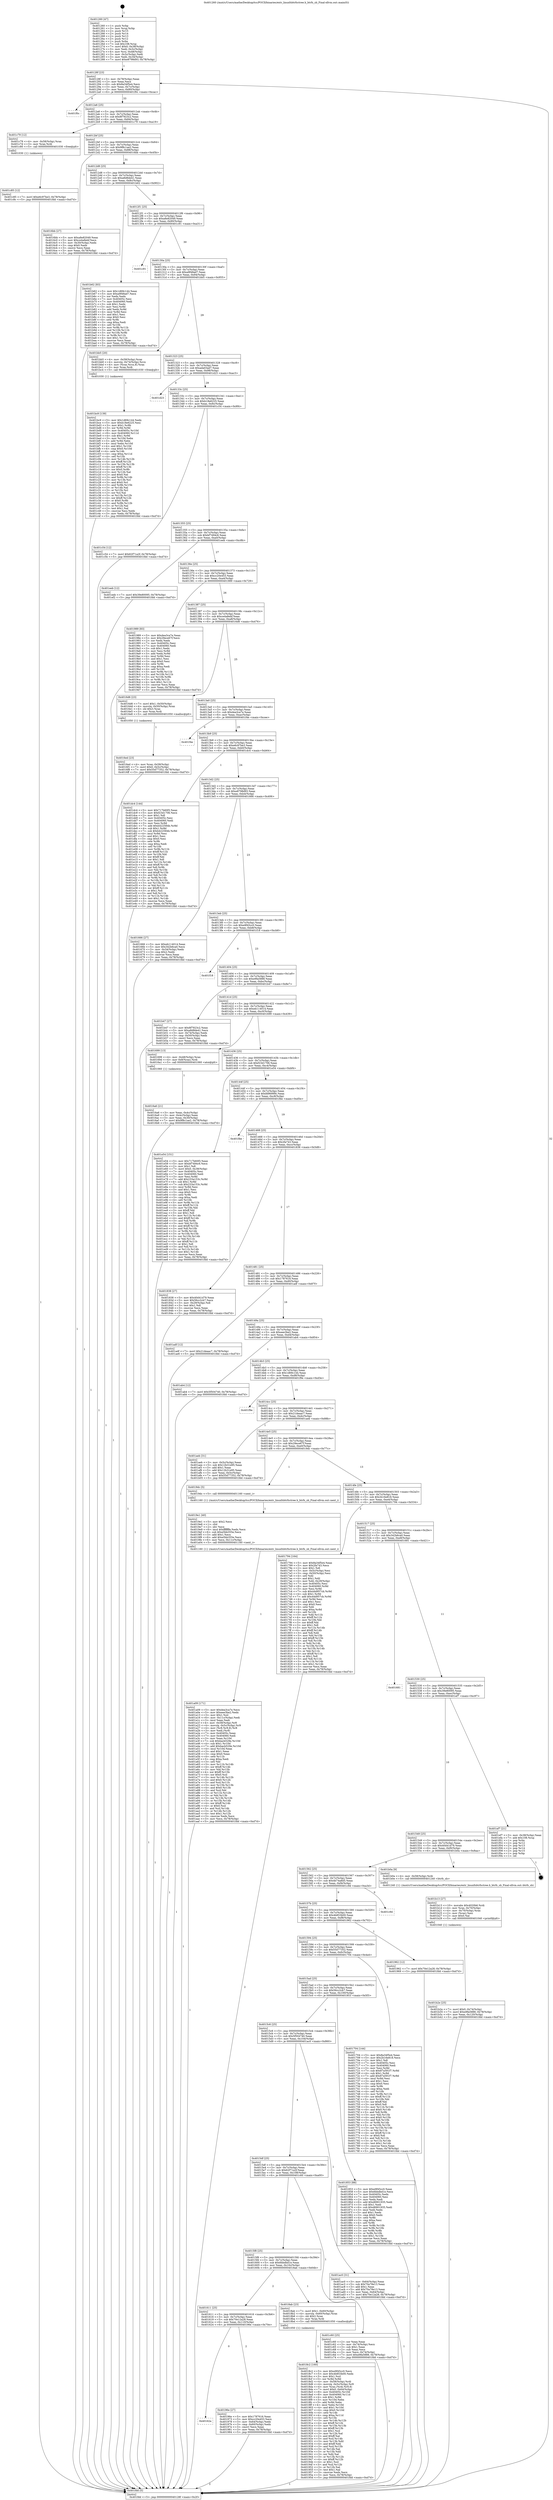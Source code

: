 digraph "0x401260" {
  label = "0x401260 (/mnt/c/Users/mathe/Desktop/tcc/POCII/binaries/extr_linuxfsbtrfsctree.h_btrfs_sb_Final-ollvm.out::main(0))"
  labelloc = "t"
  node[shape=record]

  Entry [label="",width=0.3,height=0.3,shape=circle,fillcolor=black,style=filled]
  "0x40128f" [label="{
     0x40128f [23]\l
     | [instrs]\l
     &nbsp;&nbsp;0x40128f \<+3\>: mov -0x78(%rbp),%eax\l
     &nbsp;&nbsp;0x401292 \<+2\>: mov %eax,%ecx\l
     &nbsp;&nbsp;0x401294 \<+6\>: sub $0x8a34f5e4,%ecx\l
     &nbsp;&nbsp;0x40129a \<+3\>: mov %eax,-0x7c(%rbp)\l
     &nbsp;&nbsp;0x40129d \<+3\>: mov %ecx,-0x80(%rbp)\l
     &nbsp;&nbsp;0x4012a0 \<+6\>: je 0000000000401f0c \<main+0xcac\>\l
  }"]
  "0x401f0c" [label="{
     0x401f0c\l
  }", style=dashed]
  "0x4012a6" [label="{
     0x4012a6 [25]\l
     | [instrs]\l
     &nbsp;&nbsp;0x4012a6 \<+5\>: jmp 00000000004012ab \<main+0x4b\>\l
     &nbsp;&nbsp;0x4012ab \<+3\>: mov -0x7c(%rbp),%eax\l
     &nbsp;&nbsp;0x4012ae \<+5\>: sub $0x8f7923c2,%eax\l
     &nbsp;&nbsp;0x4012b3 \<+6\>: mov %eax,-0x84(%rbp)\l
     &nbsp;&nbsp;0x4012b9 \<+6\>: je 0000000000401c79 \<main+0xa19\>\l
  }"]
  Exit [label="",width=0.3,height=0.3,shape=circle,fillcolor=black,style=filled,peripheries=2]
  "0x401c79" [label="{
     0x401c79 [12]\l
     | [instrs]\l
     &nbsp;&nbsp;0x401c79 \<+4\>: mov -0x58(%rbp),%rax\l
     &nbsp;&nbsp;0x401c7d \<+3\>: mov %rax,%rdi\l
     &nbsp;&nbsp;0x401c80 \<+5\>: call 0000000000401030 \<free@plt\>\l
     | [calls]\l
     &nbsp;&nbsp;0x401030 \{1\} (unknown)\l
  }"]
  "0x4012bf" [label="{
     0x4012bf [25]\l
     | [instrs]\l
     &nbsp;&nbsp;0x4012bf \<+5\>: jmp 00000000004012c4 \<main+0x64\>\l
     &nbsp;&nbsp;0x4012c4 \<+3\>: mov -0x7c(%rbp),%eax\l
     &nbsp;&nbsp;0x4012c7 \<+5\>: sub $0x9f8c1ae2,%eax\l
     &nbsp;&nbsp;0x4012cc \<+6\>: mov %eax,-0x88(%rbp)\l
     &nbsp;&nbsp;0x4012d2 \<+6\>: je 00000000004016bb \<main+0x45b\>\l
  }"]
  "0x401c85" [label="{
     0x401c85 [12]\l
     | [instrs]\l
     &nbsp;&nbsp;0x401c85 \<+7\>: movl $0xe6c97be3,-0x78(%rbp)\l
     &nbsp;&nbsp;0x401c8c \<+5\>: jmp 0000000000401fdd \<main+0xd7d\>\l
  }"]
  "0x4016bb" [label="{
     0x4016bb [27]\l
     | [instrs]\l
     &nbsp;&nbsp;0x4016bb \<+5\>: mov $0xa8e82049,%eax\l
     &nbsp;&nbsp;0x4016c0 \<+5\>: mov $0xce4a8ebf,%ecx\l
     &nbsp;&nbsp;0x4016c5 \<+3\>: mov -0x30(%rbp),%edx\l
     &nbsp;&nbsp;0x4016c8 \<+3\>: cmp $0x0,%edx\l
     &nbsp;&nbsp;0x4016cb \<+3\>: cmove %ecx,%eax\l
     &nbsp;&nbsp;0x4016ce \<+3\>: mov %eax,-0x78(%rbp)\l
     &nbsp;&nbsp;0x4016d1 \<+5\>: jmp 0000000000401fdd \<main+0xd7d\>\l
  }"]
  "0x4012d8" [label="{
     0x4012d8 [25]\l
     | [instrs]\l
     &nbsp;&nbsp;0x4012d8 \<+5\>: jmp 00000000004012dd \<main+0x7d\>\l
     &nbsp;&nbsp;0x4012dd \<+3\>: mov -0x7c(%rbp),%eax\l
     &nbsp;&nbsp;0x4012e0 \<+5\>: sub $0xa8d8de41,%eax\l
     &nbsp;&nbsp;0x4012e5 \<+6\>: mov %eax,-0x8c(%rbp)\l
     &nbsp;&nbsp;0x4012eb \<+6\>: je 0000000000401b62 \<main+0x902\>\l
  }"]
  "0x401bc9" [label="{
     0x401bc9 [139]\l
     | [instrs]\l
     &nbsp;&nbsp;0x401bc9 \<+5\>: mov $0x1d69c144,%edx\l
     &nbsp;&nbsp;0x401bce \<+5\>: mov $0xb18e6225,%esi\l
     &nbsp;&nbsp;0x401bd3 \<+3\>: mov $0x1,%r8b\l
     &nbsp;&nbsp;0x401bd6 \<+3\>: xor %r9d,%r9d\l
     &nbsp;&nbsp;0x401bd9 \<+8\>: mov 0x40405c,%r10d\l
     &nbsp;&nbsp;0x401be1 \<+8\>: mov 0x404060,%r11d\l
     &nbsp;&nbsp;0x401be9 \<+4\>: sub $0x1,%r9d\l
     &nbsp;&nbsp;0x401bed \<+3\>: mov %r10d,%ebx\l
     &nbsp;&nbsp;0x401bf0 \<+3\>: add %r9d,%ebx\l
     &nbsp;&nbsp;0x401bf3 \<+4\>: imul %ebx,%r10d\l
     &nbsp;&nbsp;0x401bf7 \<+4\>: and $0x1,%r10d\l
     &nbsp;&nbsp;0x401bfb \<+4\>: cmp $0x0,%r10d\l
     &nbsp;&nbsp;0x401bff \<+4\>: sete %r14b\l
     &nbsp;&nbsp;0x401c03 \<+4\>: cmp $0xa,%r11d\l
     &nbsp;&nbsp;0x401c07 \<+4\>: setl %r15b\l
     &nbsp;&nbsp;0x401c0b \<+3\>: mov %r14b,%r12b\l
     &nbsp;&nbsp;0x401c0e \<+4\>: xor $0xff,%r12b\l
     &nbsp;&nbsp;0x401c12 \<+3\>: mov %r15b,%r13b\l
     &nbsp;&nbsp;0x401c15 \<+4\>: xor $0xff,%r13b\l
     &nbsp;&nbsp;0x401c19 \<+4\>: xor $0x0,%r8b\l
     &nbsp;&nbsp;0x401c1d \<+3\>: mov %r12b,%al\l
     &nbsp;&nbsp;0x401c20 \<+2\>: and $0x0,%al\l
     &nbsp;&nbsp;0x401c22 \<+3\>: and %r8b,%r14b\l
     &nbsp;&nbsp;0x401c25 \<+3\>: mov %r13b,%cl\l
     &nbsp;&nbsp;0x401c28 \<+3\>: and $0x0,%cl\l
     &nbsp;&nbsp;0x401c2b \<+3\>: and %r8b,%r15b\l
     &nbsp;&nbsp;0x401c2e \<+3\>: or %r14b,%al\l
     &nbsp;&nbsp;0x401c31 \<+3\>: or %r15b,%cl\l
     &nbsp;&nbsp;0x401c34 \<+2\>: xor %cl,%al\l
     &nbsp;&nbsp;0x401c36 \<+3\>: or %r13b,%r12b\l
     &nbsp;&nbsp;0x401c39 \<+4\>: xor $0xff,%r12b\l
     &nbsp;&nbsp;0x401c3d \<+4\>: or $0x0,%r8b\l
     &nbsp;&nbsp;0x401c41 \<+3\>: and %r8b,%r12b\l
     &nbsp;&nbsp;0x401c44 \<+3\>: or %r12b,%al\l
     &nbsp;&nbsp;0x401c47 \<+2\>: test $0x1,%al\l
     &nbsp;&nbsp;0x401c49 \<+3\>: cmovne %esi,%edx\l
     &nbsp;&nbsp;0x401c4c \<+3\>: mov %edx,-0x78(%rbp)\l
     &nbsp;&nbsp;0x401c4f \<+5\>: jmp 0000000000401fdd \<main+0xd7d\>\l
  }"]
  "0x401b62" [label="{
     0x401b62 [83]\l
     | [instrs]\l
     &nbsp;&nbsp;0x401b62 \<+5\>: mov $0x1d69c144,%eax\l
     &nbsp;&nbsp;0x401b67 \<+5\>: mov $0xa9f48ad7,%ecx\l
     &nbsp;&nbsp;0x401b6c \<+2\>: xor %edx,%edx\l
     &nbsp;&nbsp;0x401b6e \<+7\>: mov 0x40405c,%esi\l
     &nbsp;&nbsp;0x401b75 \<+7\>: mov 0x404060,%edi\l
     &nbsp;&nbsp;0x401b7c \<+3\>: sub $0x1,%edx\l
     &nbsp;&nbsp;0x401b7f \<+3\>: mov %esi,%r8d\l
     &nbsp;&nbsp;0x401b82 \<+3\>: add %edx,%r8d\l
     &nbsp;&nbsp;0x401b85 \<+4\>: imul %r8d,%esi\l
     &nbsp;&nbsp;0x401b89 \<+3\>: and $0x1,%esi\l
     &nbsp;&nbsp;0x401b8c \<+3\>: cmp $0x0,%esi\l
     &nbsp;&nbsp;0x401b8f \<+4\>: sete %r9b\l
     &nbsp;&nbsp;0x401b93 \<+3\>: cmp $0xa,%edi\l
     &nbsp;&nbsp;0x401b96 \<+4\>: setl %r10b\l
     &nbsp;&nbsp;0x401b9a \<+3\>: mov %r9b,%r11b\l
     &nbsp;&nbsp;0x401b9d \<+3\>: and %r10b,%r11b\l
     &nbsp;&nbsp;0x401ba0 \<+3\>: xor %r10b,%r9b\l
     &nbsp;&nbsp;0x401ba3 \<+3\>: or %r9b,%r11b\l
     &nbsp;&nbsp;0x401ba6 \<+4\>: test $0x1,%r11b\l
     &nbsp;&nbsp;0x401baa \<+3\>: cmovne %ecx,%eax\l
     &nbsp;&nbsp;0x401bad \<+3\>: mov %eax,-0x78(%rbp)\l
     &nbsp;&nbsp;0x401bb0 \<+5\>: jmp 0000000000401fdd \<main+0xd7d\>\l
  }"]
  "0x4012f1" [label="{
     0x4012f1 [25]\l
     | [instrs]\l
     &nbsp;&nbsp;0x4012f1 \<+5\>: jmp 00000000004012f6 \<main+0x96\>\l
     &nbsp;&nbsp;0x4012f6 \<+3\>: mov -0x7c(%rbp),%eax\l
     &nbsp;&nbsp;0x4012f9 \<+5\>: sub $0xa8e82049,%eax\l
     &nbsp;&nbsp;0x4012fe \<+6\>: mov %eax,-0x90(%rbp)\l
     &nbsp;&nbsp;0x401304 \<+6\>: je 0000000000401c91 \<main+0xa31\>\l
  }"]
  "0x401b2e" [label="{
     0x401b2e [25]\l
     | [instrs]\l
     &nbsp;&nbsp;0x401b2e \<+7\>: movl $0x0,-0x74(%rbp)\l
     &nbsp;&nbsp;0x401b35 \<+7\>: movl $0xe9fa5888,-0x78(%rbp)\l
     &nbsp;&nbsp;0x401b3c \<+6\>: mov %eax,-0x120(%rbp)\l
     &nbsp;&nbsp;0x401b42 \<+5\>: jmp 0000000000401fdd \<main+0xd7d\>\l
  }"]
  "0x401c91" [label="{
     0x401c91\l
  }", style=dashed]
  "0x40130a" [label="{
     0x40130a [25]\l
     | [instrs]\l
     &nbsp;&nbsp;0x40130a \<+5\>: jmp 000000000040130f \<main+0xaf\>\l
     &nbsp;&nbsp;0x40130f \<+3\>: mov -0x7c(%rbp),%eax\l
     &nbsp;&nbsp;0x401312 \<+5\>: sub $0xa9f48ad7,%eax\l
     &nbsp;&nbsp;0x401317 \<+6\>: mov %eax,-0x94(%rbp)\l
     &nbsp;&nbsp;0x40131d \<+6\>: je 0000000000401bb5 \<main+0x955\>\l
  }"]
  "0x401b13" [label="{
     0x401b13 [27]\l
     | [instrs]\l
     &nbsp;&nbsp;0x401b13 \<+10\>: movabs $0x4020b6,%rdi\l
     &nbsp;&nbsp;0x401b1d \<+4\>: mov %rax,-0x70(%rbp)\l
     &nbsp;&nbsp;0x401b21 \<+4\>: mov -0x70(%rbp),%rax\l
     &nbsp;&nbsp;0x401b25 \<+2\>: mov (%rax),%esi\l
     &nbsp;&nbsp;0x401b27 \<+2\>: mov $0x0,%al\l
     &nbsp;&nbsp;0x401b29 \<+5\>: call 0000000000401040 \<printf@plt\>\l
     | [calls]\l
     &nbsp;&nbsp;0x401040 \{1\} (unknown)\l
  }"]
  "0x401bb5" [label="{
     0x401bb5 [20]\l
     | [instrs]\l
     &nbsp;&nbsp;0x401bb5 \<+4\>: mov -0x58(%rbp),%rax\l
     &nbsp;&nbsp;0x401bb9 \<+4\>: movslq -0x74(%rbp),%rcx\l
     &nbsp;&nbsp;0x401bbd \<+4\>: mov (%rax,%rcx,8),%rax\l
     &nbsp;&nbsp;0x401bc1 \<+3\>: mov %rax,%rdi\l
     &nbsp;&nbsp;0x401bc4 \<+5\>: call 0000000000401030 \<free@plt\>\l
     | [calls]\l
     &nbsp;&nbsp;0x401030 \{1\} (unknown)\l
  }"]
  "0x401323" [label="{
     0x401323 [25]\l
     | [instrs]\l
     &nbsp;&nbsp;0x401323 \<+5\>: jmp 0000000000401328 \<main+0xc8\>\l
     &nbsp;&nbsp;0x401328 \<+3\>: mov -0x7c(%rbp),%eax\l
     &nbsp;&nbsp;0x40132b \<+5\>: sub $0xada03ad7,%eax\l
     &nbsp;&nbsp;0x401330 \<+6\>: mov %eax,-0x98(%rbp)\l
     &nbsp;&nbsp;0x401336 \<+6\>: je 0000000000401d23 \<main+0xac3\>\l
  }"]
  "0x401a09" [label="{
     0x401a09 [171]\l
     | [instrs]\l
     &nbsp;&nbsp;0x401a09 \<+5\>: mov $0xdea3ca7e,%ecx\l
     &nbsp;&nbsp;0x401a0e \<+5\>: mov $0xeee3be2,%edx\l
     &nbsp;&nbsp;0x401a13 \<+3\>: mov $0x1,%sil\l
     &nbsp;&nbsp;0x401a16 \<+6\>: mov -0x11c(%rbp),%edi\l
     &nbsp;&nbsp;0x401a1c \<+3\>: imul %eax,%edi\l
     &nbsp;&nbsp;0x401a1f \<+4\>: mov -0x58(%rbp),%r8\l
     &nbsp;&nbsp;0x401a23 \<+4\>: movslq -0x5c(%rbp),%r9\l
     &nbsp;&nbsp;0x401a27 \<+4\>: mov (%r8,%r9,8),%r8\l
     &nbsp;&nbsp;0x401a2b \<+3\>: mov %edi,(%r8)\l
     &nbsp;&nbsp;0x401a2e \<+7\>: mov 0x40405c,%eax\l
     &nbsp;&nbsp;0x401a35 \<+7\>: mov 0x404060,%edi\l
     &nbsp;&nbsp;0x401a3c \<+3\>: mov %eax,%r10d\l
     &nbsp;&nbsp;0x401a3f \<+7\>: sub $0xbacb529e,%r10d\l
     &nbsp;&nbsp;0x401a46 \<+4\>: sub $0x1,%r10d\l
     &nbsp;&nbsp;0x401a4a \<+7\>: add $0xbacb529e,%r10d\l
     &nbsp;&nbsp;0x401a51 \<+4\>: imul %r10d,%eax\l
     &nbsp;&nbsp;0x401a55 \<+3\>: and $0x1,%eax\l
     &nbsp;&nbsp;0x401a58 \<+3\>: cmp $0x0,%eax\l
     &nbsp;&nbsp;0x401a5b \<+4\>: sete %r11b\l
     &nbsp;&nbsp;0x401a5f \<+3\>: cmp $0xa,%edi\l
     &nbsp;&nbsp;0x401a62 \<+3\>: setl %bl\l
     &nbsp;&nbsp;0x401a65 \<+3\>: mov %r11b,%r14b\l
     &nbsp;&nbsp;0x401a68 \<+4\>: xor $0xff,%r14b\l
     &nbsp;&nbsp;0x401a6c \<+3\>: mov %bl,%r15b\l
     &nbsp;&nbsp;0x401a6f \<+4\>: xor $0xff,%r15b\l
     &nbsp;&nbsp;0x401a73 \<+4\>: xor $0x0,%sil\l
     &nbsp;&nbsp;0x401a77 \<+3\>: mov %r14b,%r12b\l
     &nbsp;&nbsp;0x401a7a \<+4\>: and $0x0,%r12b\l
     &nbsp;&nbsp;0x401a7e \<+3\>: and %sil,%r11b\l
     &nbsp;&nbsp;0x401a81 \<+3\>: mov %r15b,%r13b\l
     &nbsp;&nbsp;0x401a84 \<+4\>: and $0x0,%r13b\l
     &nbsp;&nbsp;0x401a88 \<+3\>: and %sil,%bl\l
     &nbsp;&nbsp;0x401a8b \<+3\>: or %r11b,%r12b\l
     &nbsp;&nbsp;0x401a8e \<+3\>: or %bl,%r13b\l
     &nbsp;&nbsp;0x401a91 \<+3\>: xor %r13b,%r12b\l
     &nbsp;&nbsp;0x401a94 \<+3\>: or %r15b,%r14b\l
     &nbsp;&nbsp;0x401a97 \<+4\>: xor $0xff,%r14b\l
     &nbsp;&nbsp;0x401a9b \<+4\>: or $0x0,%sil\l
     &nbsp;&nbsp;0x401a9f \<+3\>: and %sil,%r14b\l
     &nbsp;&nbsp;0x401aa2 \<+3\>: or %r14b,%r12b\l
     &nbsp;&nbsp;0x401aa5 \<+4\>: test $0x1,%r12b\l
     &nbsp;&nbsp;0x401aa9 \<+3\>: cmovne %edx,%ecx\l
     &nbsp;&nbsp;0x401aac \<+3\>: mov %ecx,-0x78(%rbp)\l
     &nbsp;&nbsp;0x401aaf \<+5\>: jmp 0000000000401fdd \<main+0xd7d\>\l
  }"]
  "0x401d23" [label="{
     0x401d23\l
  }", style=dashed]
  "0x40133c" [label="{
     0x40133c [25]\l
     | [instrs]\l
     &nbsp;&nbsp;0x40133c \<+5\>: jmp 0000000000401341 \<main+0xe1\>\l
     &nbsp;&nbsp;0x401341 \<+3\>: mov -0x7c(%rbp),%eax\l
     &nbsp;&nbsp;0x401344 \<+5\>: sub $0xb18e6225,%eax\l
     &nbsp;&nbsp;0x401349 \<+6\>: mov %eax,-0x9c(%rbp)\l
     &nbsp;&nbsp;0x40134f \<+6\>: je 0000000000401c54 \<main+0x9f4\>\l
  }"]
  "0x4019e1" [label="{
     0x4019e1 [40]\l
     | [instrs]\l
     &nbsp;&nbsp;0x4019e1 \<+5\>: mov $0x2,%ecx\l
     &nbsp;&nbsp;0x4019e6 \<+1\>: cltd\l
     &nbsp;&nbsp;0x4019e7 \<+2\>: idiv %ecx\l
     &nbsp;&nbsp;0x4019e9 \<+6\>: imul $0xfffffffe,%edx,%ecx\l
     &nbsp;&nbsp;0x4019ef \<+6\>: sub $0xe5bb355e,%ecx\l
     &nbsp;&nbsp;0x4019f5 \<+3\>: add $0x1,%ecx\l
     &nbsp;&nbsp;0x4019f8 \<+6\>: add $0xe5bb355e,%ecx\l
     &nbsp;&nbsp;0x4019fe \<+6\>: mov %ecx,-0x11c(%rbp)\l
     &nbsp;&nbsp;0x401a04 \<+5\>: call 0000000000401160 \<next_i\>\l
     | [calls]\l
     &nbsp;&nbsp;0x401160 \{1\} (/mnt/c/Users/mathe/Desktop/tcc/POCII/binaries/extr_linuxfsbtrfsctree.h_btrfs_sb_Final-ollvm.out::next_i)\l
  }"]
  "0x401c54" [label="{
     0x401c54 [12]\l
     | [instrs]\l
     &nbsp;&nbsp;0x401c54 \<+7\>: movl $0x62f71a2f,-0x78(%rbp)\l
     &nbsp;&nbsp;0x401c5b \<+5\>: jmp 0000000000401fdd \<main+0xd7d\>\l
  }"]
  "0x401355" [label="{
     0x401355 [25]\l
     | [instrs]\l
     &nbsp;&nbsp;0x401355 \<+5\>: jmp 000000000040135a \<main+0xfa\>\l
     &nbsp;&nbsp;0x40135a \<+3\>: mov -0x7c(%rbp),%eax\l
     &nbsp;&nbsp;0x40135d \<+5\>: sub $0xbf7494c6,%eax\l
     &nbsp;&nbsp;0x401362 \<+6\>: mov %eax,-0xa0(%rbp)\l
     &nbsp;&nbsp;0x401368 \<+6\>: je 0000000000401eeb \<main+0xc8b\>\l
  }"]
  "0x40162a" [label="{
     0x40162a\l
  }", style=dashed]
  "0x401eeb" [label="{
     0x401eeb [12]\l
     | [instrs]\l
     &nbsp;&nbsp;0x401eeb \<+7\>: movl $0x39e80095,-0x78(%rbp)\l
     &nbsp;&nbsp;0x401ef2 \<+5\>: jmp 0000000000401fdd \<main+0xd7d\>\l
  }"]
  "0x40136e" [label="{
     0x40136e [25]\l
     | [instrs]\l
     &nbsp;&nbsp;0x40136e \<+5\>: jmp 0000000000401373 \<main+0x113\>\l
     &nbsp;&nbsp;0x401373 \<+3\>: mov -0x7c(%rbp),%eax\l
     &nbsp;&nbsp;0x401376 \<+5\>: sub $0xcc20e453,%eax\l
     &nbsp;&nbsp;0x40137b \<+6\>: mov %eax,-0xa4(%rbp)\l
     &nbsp;&nbsp;0x401381 \<+6\>: je 0000000000401989 \<main+0x729\>\l
  }"]
  "0x40196e" [label="{
     0x40196e [27]\l
     | [instrs]\l
     &nbsp;&nbsp;0x40196e \<+5\>: mov $0x1787616,%eax\l
     &nbsp;&nbsp;0x401973 \<+5\>: mov $0xcc20e453,%ecx\l
     &nbsp;&nbsp;0x401978 \<+3\>: mov -0x64(%rbp),%edx\l
     &nbsp;&nbsp;0x40197b \<+3\>: cmp -0x60(%rbp),%edx\l
     &nbsp;&nbsp;0x40197e \<+3\>: cmovl %ecx,%eax\l
     &nbsp;&nbsp;0x401981 \<+3\>: mov %eax,-0x78(%rbp)\l
     &nbsp;&nbsp;0x401984 \<+5\>: jmp 0000000000401fdd \<main+0xd7d\>\l
  }"]
  "0x401989" [label="{
     0x401989 [83]\l
     | [instrs]\l
     &nbsp;&nbsp;0x401989 \<+5\>: mov $0xdea3ca7e,%eax\l
     &nbsp;&nbsp;0x40198e \<+5\>: mov $0x29ece67f,%ecx\l
     &nbsp;&nbsp;0x401993 \<+2\>: xor %edx,%edx\l
     &nbsp;&nbsp;0x401995 \<+7\>: mov 0x40405c,%esi\l
     &nbsp;&nbsp;0x40199c \<+7\>: mov 0x404060,%edi\l
     &nbsp;&nbsp;0x4019a3 \<+3\>: sub $0x1,%edx\l
     &nbsp;&nbsp;0x4019a6 \<+3\>: mov %esi,%r8d\l
     &nbsp;&nbsp;0x4019a9 \<+3\>: add %edx,%r8d\l
     &nbsp;&nbsp;0x4019ac \<+4\>: imul %r8d,%esi\l
     &nbsp;&nbsp;0x4019b0 \<+3\>: and $0x1,%esi\l
     &nbsp;&nbsp;0x4019b3 \<+3\>: cmp $0x0,%esi\l
     &nbsp;&nbsp;0x4019b6 \<+4\>: sete %r9b\l
     &nbsp;&nbsp;0x4019ba \<+3\>: cmp $0xa,%edi\l
     &nbsp;&nbsp;0x4019bd \<+4\>: setl %r10b\l
     &nbsp;&nbsp;0x4019c1 \<+3\>: mov %r9b,%r11b\l
     &nbsp;&nbsp;0x4019c4 \<+3\>: and %r10b,%r11b\l
     &nbsp;&nbsp;0x4019c7 \<+3\>: xor %r10b,%r9b\l
     &nbsp;&nbsp;0x4019ca \<+3\>: or %r9b,%r11b\l
     &nbsp;&nbsp;0x4019cd \<+4\>: test $0x1,%r11b\l
     &nbsp;&nbsp;0x4019d1 \<+3\>: cmovne %ecx,%eax\l
     &nbsp;&nbsp;0x4019d4 \<+3\>: mov %eax,-0x78(%rbp)\l
     &nbsp;&nbsp;0x4019d7 \<+5\>: jmp 0000000000401fdd \<main+0xd7d\>\l
  }"]
  "0x401387" [label="{
     0x401387 [25]\l
     | [instrs]\l
     &nbsp;&nbsp;0x401387 \<+5\>: jmp 000000000040138c \<main+0x12c\>\l
     &nbsp;&nbsp;0x40138c \<+3\>: mov -0x7c(%rbp),%eax\l
     &nbsp;&nbsp;0x40138f \<+5\>: sub $0xce4a8ebf,%eax\l
     &nbsp;&nbsp;0x401394 \<+6\>: mov %eax,-0xa8(%rbp)\l
     &nbsp;&nbsp;0x40139a \<+6\>: je 00000000004016d6 \<main+0x476\>\l
  }"]
  "0x4018c2" [label="{
     0x4018c2 [160]\l
     | [instrs]\l
     &nbsp;&nbsp;0x4018c2 \<+5\>: mov $0xe9f45cc0,%ecx\l
     &nbsp;&nbsp;0x4018c7 \<+5\>: mov $0x4b853b00,%edx\l
     &nbsp;&nbsp;0x4018cc \<+3\>: mov $0x1,%sil\l
     &nbsp;&nbsp;0x4018cf \<+3\>: xor %r8d,%r8d\l
     &nbsp;&nbsp;0x4018d2 \<+4\>: mov -0x58(%rbp),%rdi\l
     &nbsp;&nbsp;0x4018d6 \<+4\>: movslq -0x5c(%rbp),%r9\l
     &nbsp;&nbsp;0x4018da \<+4\>: mov %rax,(%rdi,%r9,8)\l
     &nbsp;&nbsp;0x4018de \<+7\>: movl $0x0,-0x64(%rbp)\l
     &nbsp;&nbsp;0x4018e5 \<+8\>: mov 0x40405c,%r10d\l
     &nbsp;&nbsp;0x4018ed \<+8\>: mov 0x404060,%r11d\l
     &nbsp;&nbsp;0x4018f5 \<+4\>: sub $0x1,%r8d\l
     &nbsp;&nbsp;0x4018f9 \<+3\>: mov %r10d,%ebx\l
     &nbsp;&nbsp;0x4018fc \<+3\>: add %r8d,%ebx\l
     &nbsp;&nbsp;0x4018ff \<+4\>: imul %ebx,%r10d\l
     &nbsp;&nbsp;0x401903 \<+4\>: and $0x1,%r10d\l
     &nbsp;&nbsp;0x401907 \<+4\>: cmp $0x0,%r10d\l
     &nbsp;&nbsp;0x40190b \<+4\>: sete %r14b\l
     &nbsp;&nbsp;0x40190f \<+4\>: cmp $0xa,%r11d\l
     &nbsp;&nbsp;0x401913 \<+4\>: setl %r15b\l
     &nbsp;&nbsp;0x401917 \<+3\>: mov %r14b,%r12b\l
     &nbsp;&nbsp;0x40191a \<+4\>: xor $0xff,%r12b\l
     &nbsp;&nbsp;0x40191e \<+3\>: mov %r15b,%r13b\l
     &nbsp;&nbsp;0x401921 \<+4\>: xor $0xff,%r13b\l
     &nbsp;&nbsp;0x401925 \<+4\>: xor $0x1,%sil\l
     &nbsp;&nbsp;0x401929 \<+3\>: mov %r12b,%al\l
     &nbsp;&nbsp;0x40192c \<+2\>: and $0xff,%al\l
     &nbsp;&nbsp;0x40192e \<+3\>: and %sil,%r14b\l
     &nbsp;&nbsp;0x401931 \<+3\>: mov %r13b,%dil\l
     &nbsp;&nbsp;0x401934 \<+4\>: and $0xff,%dil\l
     &nbsp;&nbsp;0x401938 \<+3\>: and %sil,%r15b\l
     &nbsp;&nbsp;0x40193b \<+3\>: or %r14b,%al\l
     &nbsp;&nbsp;0x40193e \<+3\>: or %r15b,%dil\l
     &nbsp;&nbsp;0x401941 \<+3\>: xor %dil,%al\l
     &nbsp;&nbsp;0x401944 \<+3\>: or %r13b,%r12b\l
     &nbsp;&nbsp;0x401947 \<+4\>: xor $0xff,%r12b\l
     &nbsp;&nbsp;0x40194b \<+4\>: or $0x1,%sil\l
     &nbsp;&nbsp;0x40194f \<+3\>: and %sil,%r12b\l
     &nbsp;&nbsp;0x401952 \<+3\>: or %r12b,%al\l
     &nbsp;&nbsp;0x401955 \<+2\>: test $0x1,%al\l
     &nbsp;&nbsp;0x401957 \<+3\>: cmovne %edx,%ecx\l
     &nbsp;&nbsp;0x40195a \<+3\>: mov %ecx,-0x78(%rbp)\l
     &nbsp;&nbsp;0x40195d \<+5\>: jmp 0000000000401fdd \<main+0xd7d\>\l
  }"]
  "0x4016d6" [label="{
     0x4016d6 [23]\l
     | [instrs]\l
     &nbsp;&nbsp;0x4016d6 \<+7\>: movl $0x1,-0x50(%rbp)\l
     &nbsp;&nbsp;0x4016dd \<+4\>: movslq -0x50(%rbp),%rax\l
     &nbsp;&nbsp;0x4016e1 \<+4\>: shl $0x3,%rax\l
     &nbsp;&nbsp;0x4016e5 \<+3\>: mov %rax,%rdi\l
     &nbsp;&nbsp;0x4016e8 \<+5\>: call 0000000000401050 \<malloc@plt\>\l
     | [calls]\l
     &nbsp;&nbsp;0x401050 \{1\} (unknown)\l
  }"]
  "0x4013a0" [label="{
     0x4013a0 [25]\l
     | [instrs]\l
     &nbsp;&nbsp;0x4013a0 \<+5\>: jmp 00000000004013a5 \<main+0x145\>\l
     &nbsp;&nbsp;0x4013a5 \<+3\>: mov -0x7c(%rbp),%eax\l
     &nbsp;&nbsp;0x4013a8 \<+5\>: sub $0xdea3ca7e,%eax\l
     &nbsp;&nbsp;0x4013ad \<+6\>: mov %eax,-0xac(%rbp)\l
     &nbsp;&nbsp;0x4013b3 \<+6\>: je 0000000000401f4e \<main+0xcee\>\l
  }"]
  "0x401611" [label="{
     0x401611 [25]\l
     | [instrs]\l
     &nbsp;&nbsp;0x401611 \<+5\>: jmp 0000000000401616 \<main+0x3b6\>\l
     &nbsp;&nbsp;0x401616 \<+3\>: mov -0x7c(%rbp),%eax\l
     &nbsp;&nbsp;0x401619 \<+5\>: sub $0x70e12a28,%eax\l
     &nbsp;&nbsp;0x40161e \<+6\>: mov %eax,-0x110(%rbp)\l
     &nbsp;&nbsp;0x401624 \<+6\>: je 000000000040196e \<main+0x70e\>\l
  }"]
  "0x401f4e" [label="{
     0x401f4e\l
  }", style=dashed]
  "0x4013b9" [label="{
     0x4013b9 [25]\l
     | [instrs]\l
     &nbsp;&nbsp;0x4013b9 \<+5\>: jmp 00000000004013be \<main+0x15e\>\l
     &nbsp;&nbsp;0x4013be \<+3\>: mov -0x7c(%rbp),%eax\l
     &nbsp;&nbsp;0x4013c1 \<+5\>: sub $0xe6c97be3,%eax\l
     &nbsp;&nbsp;0x4013c6 \<+6\>: mov %eax,-0xb0(%rbp)\l
     &nbsp;&nbsp;0x4013cc \<+6\>: je 0000000000401dc4 \<main+0xb64\>\l
  }"]
  "0x4018ab" [label="{
     0x4018ab [23]\l
     | [instrs]\l
     &nbsp;&nbsp;0x4018ab \<+7\>: movl $0x1,-0x60(%rbp)\l
     &nbsp;&nbsp;0x4018b2 \<+4\>: movslq -0x60(%rbp),%rax\l
     &nbsp;&nbsp;0x4018b6 \<+4\>: shl $0x2,%rax\l
     &nbsp;&nbsp;0x4018ba \<+3\>: mov %rax,%rdi\l
     &nbsp;&nbsp;0x4018bd \<+5\>: call 0000000000401050 \<malloc@plt\>\l
     | [calls]\l
     &nbsp;&nbsp;0x401050 \{1\} (unknown)\l
  }"]
  "0x401dc4" [label="{
     0x401dc4 [144]\l
     | [instrs]\l
     &nbsp;&nbsp;0x401dc4 \<+5\>: mov $0x717b60f3,%eax\l
     &nbsp;&nbsp;0x401dc9 \<+5\>: mov $0xf23d1706,%ecx\l
     &nbsp;&nbsp;0x401dce \<+2\>: mov $0x1,%dl\l
     &nbsp;&nbsp;0x401dd0 \<+7\>: mov 0x40405c,%esi\l
     &nbsp;&nbsp;0x401dd7 \<+7\>: mov 0x404060,%edi\l
     &nbsp;&nbsp;0x401dde \<+3\>: mov %esi,%r8d\l
     &nbsp;&nbsp;0x401de1 \<+7\>: add $0xb422584b,%r8d\l
     &nbsp;&nbsp;0x401de8 \<+4\>: sub $0x1,%r8d\l
     &nbsp;&nbsp;0x401dec \<+7\>: sub $0xb422584b,%r8d\l
     &nbsp;&nbsp;0x401df3 \<+4\>: imul %r8d,%esi\l
     &nbsp;&nbsp;0x401df7 \<+3\>: and $0x1,%esi\l
     &nbsp;&nbsp;0x401dfa \<+3\>: cmp $0x0,%esi\l
     &nbsp;&nbsp;0x401dfd \<+4\>: sete %r9b\l
     &nbsp;&nbsp;0x401e01 \<+3\>: cmp $0xa,%edi\l
     &nbsp;&nbsp;0x401e04 \<+4\>: setl %r10b\l
     &nbsp;&nbsp;0x401e08 \<+3\>: mov %r9b,%r11b\l
     &nbsp;&nbsp;0x401e0b \<+4\>: xor $0xff,%r11b\l
     &nbsp;&nbsp;0x401e0f \<+3\>: mov %r10b,%bl\l
     &nbsp;&nbsp;0x401e12 \<+3\>: xor $0xff,%bl\l
     &nbsp;&nbsp;0x401e15 \<+3\>: xor $0x1,%dl\l
     &nbsp;&nbsp;0x401e18 \<+3\>: mov %r11b,%r14b\l
     &nbsp;&nbsp;0x401e1b \<+4\>: and $0xff,%r14b\l
     &nbsp;&nbsp;0x401e1f \<+3\>: and %dl,%r9b\l
     &nbsp;&nbsp;0x401e22 \<+3\>: mov %bl,%r15b\l
     &nbsp;&nbsp;0x401e25 \<+4\>: and $0xff,%r15b\l
     &nbsp;&nbsp;0x401e29 \<+3\>: and %dl,%r10b\l
     &nbsp;&nbsp;0x401e2c \<+3\>: or %r9b,%r14b\l
     &nbsp;&nbsp;0x401e2f \<+3\>: or %r10b,%r15b\l
     &nbsp;&nbsp;0x401e32 \<+3\>: xor %r15b,%r14b\l
     &nbsp;&nbsp;0x401e35 \<+3\>: or %bl,%r11b\l
     &nbsp;&nbsp;0x401e38 \<+4\>: xor $0xff,%r11b\l
     &nbsp;&nbsp;0x401e3c \<+3\>: or $0x1,%dl\l
     &nbsp;&nbsp;0x401e3f \<+3\>: and %dl,%r11b\l
     &nbsp;&nbsp;0x401e42 \<+3\>: or %r11b,%r14b\l
     &nbsp;&nbsp;0x401e45 \<+4\>: test $0x1,%r14b\l
     &nbsp;&nbsp;0x401e49 \<+3\>: cmovne %ecx,%eax\l
     &nbsp;&nbsp;0x401e4c \<+3\>: mov %eax,-0x78(%rbp)\l
     &nbsp;&nbsp;0x401e4f \<+5\>: jmp 0000000000401fdd \<main+0xd7d\>\l
  }"]
  "0x4013d2" [label="{
     0x4013d2 [25]\l
     | [instrs]\l
     &nbsp;&nbsp;0x4013d2 \<+5\>: jmp 00000000004013d7 \<main+0x177\>\l
     &nbsp;&nbsp;0x4013d7 \<+3\>: mov -0x7c(%rbp),%eax\l
     &nbsp;&nbsp;0x4013da \<+5\>: sub $0xe8798d93,%eax\l
     &nbsp;&nbsp;0x4013df \<+6\>: mov %eax,-0xb4(%rbp)\l
     &nbsp;&nbsp;0x4013e5 \<+6\>: je 0000000000401666 \<main+0x406\>\l
  }"]
  "0x4015f8" [label="{
     0x4015f8 [25]\l
     | [instrs]\l
     &nbsp;&nbsp;0x4015f8 \<+5\>: jmp 00000000004015fd \<main+0x39d\>\l
     &nbsp;&nbsp;0x4015fd \<+3\>: mov -0x7c(%rbp),%eax\l
     &nbsp;&nbsp;0x401600 \<+5\>: sub $0x6bbdbd1e,%eax\l
     &nbsp;&nbsp;0x401605 \<+6\>: mov %eax,-0x10c(%rbp)\l
     &nbsp;&nbsp;0x40160b \<+6\>: je 00000000004018ab \<main+0x64b\>\l
  }"]
  "0x401666" [label="{
     0x401666 [27]\l
     | [instrs]\l
     &nbsp;&nbsp;0x401666 \<+5\>: mov $0xeb114014,%eax\l
     &nbsp;&nbsp;0x40166b \<+5\>: mov $0x342b6ca0,%ecx\l
     &nbsp;&nbsp;0x401670 \<+3\>: mov -0x34(%rbp),%edx\l
     &nbsp;&nbsp;0x401673 \<+3\>: cmp $0x2,%edx\l
     &nbsp;&nbsp;0x401676 \<+3\>: cmovne %ecx,%eax\l
     &nbsp;&nbsp;0x401679 \<+3\>: mov %eax,-0x78(%rbp)\l
     &nbsp;&nbsp;0x40167c \<+5\>: jmp 0000000000401fdd \<main+0xd7d\>\l
  }"]
  "0x4013eb" [label="{
     0x4013eb [25]\l
     | [instrs]\l
     &nbsp;&nbsp;0x4013eb \<+5\>: jmp 00000000004013f0 \<main+0x190\>\l
     &nbsp;&nbsp;0x4013f0 \<+3\>: mov -0x7c(%rbp),%eax\l
     &nbsp;&nbsp;0x4013f3 \<+5\>: sub $0xe9f45cc0,%eax\l
     &nbsp;&nbsp;0x4013f8 \<+6\>: mov %eax,-0xb8(%rbp)\l
     &nbsp;&nbsp;0x4013fe \<+6\>: je 0000000000401f18 \<main+0xcb8\>\l
  }"]
  "0x401fdd" [label="{
     0x401fdd [5]\l
     | [instrs]\l
     &nbsp;&nbsp;0x401fdd \<+5\>: jmp 000000000040128f \<main+0x2f\>\l
  }"]
  "0x401260" [label="{
     0x401260 [47]\l
     | [instrs]\l
     &nbsp;&nbsp;0x401260 \<+1\>: push %rbp\l
     &nbsp;&nbsp;0x401261 \<+3\>: mov %rsp,%rbp\l
     &nbsp;&nbsp;0x401264 \<+2\>: push %r15\l
     &nbsp;&nbsp;0x401266 \<+2\>: push %r14\l
     &nbsp;&nbsp;0x401268 \<+2\>: push %r13\l
     &nbsp;&nbsp;0x40126a \<+2\>: push %r12\l
     &nbsp;&nbsp;0x40126c \<+1\>: push %rbx\l
     &nbsp;&nbsp;0x40126d \<+7\>: sub $0x108,%rsp\l
     &nbsp;&nbsp;0x401274 \<+7\>: movl $0x0,-0x38(%rbp)\l
     &nbsp;&nbsp;0x40127b \<+3\>: mov %edi,-0x3c(%rbp)\l
     &nbsp;&nbsp;0x40127e \<+4\>: mov %rsi,-0x48(%rbp)\l
     &nbsp;&nbsp;0x401282 \<+3\>: mov -0x3c(%rbp),%edi\l
     &nbsp;&nbsp;0x401285 \<+3\>: mov %edi,-0x34(%rbp)\l
     &nbsp;&nbsp;0x401288 \<+7\>: movl $0xe8798d93,-0x78(%rbp)\l
  }"]
  "0x401c60" [label="{
     0x401c60 [25]\l
     | [instrs]\l
     &nbsp;&nbsp;0x401c60 \<+2\>: xor %eax,%eax\l
     &nbsp;&nbsp;0x401c62 \<+3\>: mov -0x74(%rbp),%ecx\l
     &nbsp;&nbsp;0x401c65 \<+3\>: sub $0x1,%eax\l
     &nbsp;&nbsp;0x401c68 \<+2\>: sub %eax,%ecx\l
     &nbsp;&nbsp;0x401c6a \<+3\>: mov %ecx,-0x74(%rbp)\l
     &nbsp;&nbsp;0x401c6d \<+7\>: movl $0xe9fa5888,-0x78(%rbp)\l
     &nbsp;&nbsp;0x401c74 \<+5\>: jmp 0000000000401fdd \<main+0xd7d\>\l
  }"]
  "0x401f18" [label="{
     0x401f18\l
  }", style=dashed]
  "0x401404" [label="{
     0x401404 [25]\l
     | [instrs]\l
     &nbsp;&nbsp;0x401404 \<+5\>: jmp 0000000000401409 \<main+0x1a9\>\l
     &nbsp;&nbsp;0x401409 \<+3\>: mov -0x7c(%rbp),%eax\l
     &nbsp;&nbsp;0x40140c \<+5\>: sub $0xe9fa5888,%eax\l
     &nbsp;&nbsp;0x401411 \<+6\>: mov %eax,-0xbc(%rbp)\l
     &nbsp;&nbsp;0x401417 \<+6\>: je 0000000000401b47 \<main+0x8e7\>\l
  }"]
  "0x4015df" [label="{
     0x4015df [25]\l
     | [instrs]\l
     &nbsp;&nbsp;0x4015df \<+5\>: jmp 00000000004015e4 \<main+0x384\>\l
     &nbsp;&nbsp;0x4015e4 \<+3\>: mov -0x7c(%rbp),%eax\l
     &nbsp;&nbsp;0x4015e7 \<+5\>: sub $0x62f71a2f,%eax\l
     &nbsp;&nbsp;0x4015ec \<+6\>: mov %eax,-0x108(%rbp)\l
     &nbsp;&nbsp;0x4015f2 \<+6\>: je 0000000000401c60 \<main+0xa00\>\l
  }"]
  "0x401b47" [label="{
     0x401b47 [27]\l
     | [instrs]\l
     &nbsp;&nbsp;0x401b47 \<+5\>: mov $0x8f7923c2,%eax\l
     &nbsp;&nbsp;0x401b4c \<+5\>: mov $0xa8d8de41,%ecx\l
     &nbsp;&nbsp;0x401b51 \<+3\>: mov -0x74(%rbp),%edx\l
     &nbsp;&nbsp;0x401b54 \<+3\>: cmp -0x50(%rbp),%edx\l
     &nbsp;&nbsp;0x401b57 \<+3\>: cmovl %ecx,%eax\l
     &nbsp;&nbsp;0x401b5a \<+3\>: mov %eax,-0x78(%rbp)\l
     &nbsp;&nbsp;0x401b5d \<+5\>: jmp 0000000000401fdd \<main+0xd7d\>\l
  }"]
  "0x40141d" [label="{
     0x40141d [25]\l
     | [instrs]\l
     &nbsp;&nbsp;0x40141d \<+5\>: jmp 0000000000401422 \<main+0x1c2\>\l
     &nbsp;&nbsp;0x401422 \<+3\>: mov -0x7c(%rbp),%eax\l
     &nbsp;&nbsp;0x401425 \<+5\>: sub $0xeb114014,%eax\l
     &nbsp;&nbsp;0x40142a \<+6\>: mov %eax,-0xc0(%rbp)\l
     &nbsp;&nbsp;0x401430 \<+6\>: je 0000000000401699 \<main+0x439\>\l
  }"]
  "0x401ac0" [label="{
     0x401ac0 [31]\l
     | [instrs]\l
     &nbsp;&nbsp;0x401ac0 \<+3\>: mov -0x64(%rbp),%eax\l
     &nbsp;&nbsp;0x401ac3 \<+5\>: sub $0x70a78e13,%eax\l
     &nbsp;&nbsp;0x401ac8 \<+3\>: add $0x1,%eax\l
     &nbsp;&nbsp;0x401acb \<+5\>: add $0x70a78e13,%eax\l
     &nbsp;&nbsp;0x401ad0 \<+3\>: mov %eax,-0x64(%rbp)\l
     &nbsp;&nbsp;0x401ad3 \<+7\>: movl $0x70e12a28,-0x78(%rbp)\l
     &nbsp;&nbsp;0x401ada \<+5\>: jmp 0000000000401fdd \<main+0xd7d\>\l
  }"]
  "0x401699" [label="{
     0x401699 [13]\l
     | [instrs]\l
     &nbsp;&nbsp;0x401699 \<+4\>: mov -0x48(%rbp),%rax\l
     &nbsp;&nbsp;0x40169d \<+4\>: mov 0x8(%rax),%rdi\l
     &nbsp;&nbsp;0x4016a1 \<+5\>: call 0000000000401060 \<atoi@plt\>\l
     | [calls]\l
     &nbsp;&nbsp;0x401060 \{1\} (unknown)\l
  }"]
  "0x401436" [label="{
     0x401436 [25]\l
     | [instrs]\l
     &nbsp;&nbsp;0x401436 \<+5\>: jmp 000000000040143b \<main+0x1db\>\l
     &nbsp;&nbsp;0x40143b \<+3\>: mov -0x7c(%rbp),%eax\l
     &nbsp;&nbsp;0x40143e \<+5\>: sub $0xf23d1706,%eax\l
     &nbsp;&nbsp;0x401443 \<+6\>: mov %eax,-0xc4(%rbp)\l
     &nbsp;&nbsp;0x401449 \<+6\>: je 0000000000401e54 \<main+0xbf4\>\l
  }"]
  "0x4016a6" [label="{
     0x4016a6 [21]\l
     | [instrs]\l
     &nbsp;&nbsp;0x4016a6 \<+3\>: mov %eax,-0x4c(%rbp)\l
     &nbsp;&nbsp;0x4016a9 \<+3\>: mov -0x4c(%rbp),%eax\l
     &nbsp;&nbsp;0x4016ac \<+3\>: mov %eax,-0x30(%rbp)\l
     &nbsp;&nbsp;0x4016af \<+7\>: movl $0x9f8c1ae2,-0x78(%rbp)\l
     &nbsp;&nbsp;0x4016b6 \<+5\>: jmp 0000000000401fdd \<main+0xd7d\>\l
  }"]
  "0x4016ed" [label="{
     0x4016ed [23]\l
     | [instrs]\l
     &nbsp;&nbsp;0x4016ed \<+4\>: mov %rax,-0x58(%rbp)\l
     &nbsp;&nbsp;0x4016f1 \<+7\>: movl $0x0,-0x5c(%rbp)\l
     &nbsp;&nbsp;0x4016f8 \<+7\>: movl $0x55d77352,-0x78(%rbp)\l
     &nbsp;&nbsp;0x4016ff \<+5\>: jmp 0000000000401fdd \<main+0xd7d\>\l
  }"]
  "0x4015c6" [label="{
     0x4015c6 [25]\l
     | [instrs]\l
     &nbsp;&nbsp;0x4015c6 \<+5\>: jmp 00000000004015cb \<main+0x36b\>\l
     &nbsp;&nbsp;0x4015cb \<+3\>: mov -0x7c(%rbp),%eax\l
     &nbsp;&nbsp;0x4015ce \<+5\>: sub $0x5f504740,%eax\l
     &nbsp;&nbsp;0x4015d3 \<+6\>: mov %eax,-0x104(%rbp)\l
     &nbsp;&nbsp;0x4015d9 \<+6\>: je 0000000000401ac0 \<main+0x860\>\l
  }"]
  "0x401e54" [label="{
     0x401e54 [151]\l
     | [instrs]\l
     &nbsp;&nbsp;0x401e54 \<+5\>: mov $0x717b60f3,%eax\l
     &nbsp;&nbsp;0x401e59 \<+5\>: mov $0xbf7494c6,%ecx\l
     &nbsp;&nbsp;0x401e5e \<+2\>: mov $0x1,%dl\l
     &nbsp;&nbsp;0x401e60 \<+7\>: movl $0x0,-0x38(%rbp)\l
     &nbsp;&nbsp;0x401e67 \<+7\>: mov 0x40405c,%esi\l
     &nbsp;&nbsp;0x401e6e \<+7\>: mov 0x404060,%edi\l
     &nbsp;&nbsp;0x401e75 \<+3\>: mov %esi,%r8d\l
     &nbsp;&nbsp;0x401e78 \<+7\>: add $0x233a153c,%r8d\l
     &nbsp;&nbsp;0x401e7f \<+4\>: sub $0x1,%r8d\l
     &nbsp;&nbsp;0x401e83 \<+7\>: sub $0x233a153c,%r8d\l
     &nbsp;&nbsp;0x401e8a \<+4\>: imul %r8d,%esi\l
     &nbsp;&nbsp;0x401e8e \<+3\>: and $0x1,%esi\l
     &nbsp;&nbsp;0x401e91 \<+3\>: cmp $0x0,%esi\l
     &nbsp;&nbsp;0x401e94 \<+4\>: sete %r9b\l
     &nbsp;&nbsp;0x401e98 \<+3\>: cmp $0xa,%edi\l
     &nbsp;&nbsp;0x401e9b \<+4\>: setl %r10b\l
     &nbsp;&nbsp;0x401e9f \<+3\>: mov %r9b,%r11b\l
     &nbsp;&nbsp;0x401ea2 \<+4\>: xor $0xff,%r11b\l
     &nbsp;&nbsp;0x401ea6 \<+3\>: mov %r10b,%bl\l
     &nbsp;&nbsp;0x401ea9 \<+3\>: xor $0xff,%bl\l
     &nbsp;&nbsp;0x401eac \<+3\>: xor $0x1,%dl\l
     &nbsp;&nbsp;0x401eaf \<+3\>: mov %r11b,%r14b\l
     &nbsp;&nbsp;0x401eb2 \<+4\>: and $0xff,%r14b\l
     &nbsp;&nbsp;0x401eb6 \<+3\>: and %dl,%r9b\l
     &nbsp;&nbsp;0x401eb9 \<+3\>: mov %bl,%r15b\l
     &nbsp;&nbsp;0x401ebc \<+4\>: and $0xff,%r15b\l
     &nbsp;&nbsp;0x401ec0 \<+3\>: and %dl,%r10b\l
     &nbsp;&nbsp;0x401ec3 \<+3\>: or %r9b,%r14b\l
     &nbsp;&nbsp;0x401ec6 \<+3\>: or %r10b,%r15b\l
     &nbsp;&nbsp;0x401ec9 \<+3\>: xor %r15b,%r14b\l
     &nbsp;&nbsp;0x401ecc \<+3\>: or %bl,%r11b\l
     &nbsp;&nbsp;0x401ecf \<+4\>: xor $0xff,%r11b\l
     &nbsp;&nbsp;0x401ed3 \<+3\>: or $0x1,%dl\l
     &nbsp;&nbsp;0x401ed6 \<+3\>: and %dl,%r11b\l
     &nbsp;&nbsp;0x401ed9 \<+3\>: or %r11b,%r14b\l
     &nbsp;&nbsp;0x401edc \<+4\>: test $0x1,%r14b\l
     &nbsp;&nbsp;0x401ee0 \<+3\>: cmovne %ecx,%eax\l
     &nbsp;&nbsp;0x401ee3 \<+3\>: mov %eax,-0x78(%rbp)\l
     &nbsp;&nbsp;0x401ee6 \<+5\>: jmp 0000000000401fdd \<main+0xd7d\>\l
  }"]
  "0x40144f" [label="{
     0x40144f [25]\l
     | [instrs]\l
     &nbsp;&nbsp;0x40144f \<+5\>: jmp 0000000000401454 \<main+0x1f4\>\l
     &nbsp;&nbsp;0x401454 \<+3\>: mov -0x7c(%rbp),%eax\l
     &nbsp;&nbsp;0x401457 \<+5\>: sub $0xfd96999c,%eax\l
     &nbsp;&nbsp;0x40145c \<+6\>: mov %eax,-0xc8(%rbp)\l
     &nbsp;&nbsp;0x401462 \<+6\>: je 0000000000401fbe \<main+0xd5e\>\l
  }"]
  "0x401853" [label="{
     0x401853 [88]\l
     | [instrs]\l
     &nbsp;&nbsp;0x401853 \<+5\>: mov $0xe9f45cc0,%eax\l
     &nbsp;&nbsp;0x401858 \<+5\>: mov $0x6bbdbd1e,%ecx\l
     &nbsp;&nbsp;0x40185d \<+7\>: mov 0x40405c,%edx\l
     &nbsp;&nbsp;0x401864 \<+7\>: mov 0x404060,%esi\l
     &nbsp;&nbsp;0x40186b \<+2\>: mov %edx,%edi\l
     &nbsp;&nbsp;0x40186d \<+6\>: add $0xd6901935,%edi\l
     &nbsp;&nbsp;0x401873 \<+3\>: sub $0x1,%edi\l
     &nbsp;&nbsp;0x401876 \<+6\>: sub $0xd6901935,%edi\l
     &nbsp;&nbsp;0x40187c \<+3\>: imul %edi,%edx\l
     &nbsp;&nbsp;0x40187f \<+3\>: and $0x1,%edx\l
     &nbsp;&nbsp;0x401882 \<+3\>: cmp $0x0,%edx\l
     &nbsp;&nbsp;0x401885 \<+4\>: sete %r8b\l
     &nbsp;&nbsp;0x401889 \<+3\>: cmp $0xa,%esi\l
     &nbsp;&nbsp;0x40188c \<+4\>: setl %r9b\l
     &nbsp;&nbsp;0x401890 \<+3\>: mov %r8b,%r10b\l
     &nbsp;&nbsp;0x401893 \<+3\>: and %r9b,%r10b\l
     &nbsp;&nbsp;0x401896 \<+3\>: xor %r9b,%r8b\l
     &nbsp;&nbsp;0x401899 \<+3\>: or %r8b,%r10b\l
     &nbsp;&nbsp;0x40189c \<+4\>: test $0x1,%r10b\l
     &nbsp;&nbsp;0x4018a0 \<+3\>: cmovne %ecx,%eax\l
     &nbsp;&nbsp;0x4018a3 \<+3\>: mov %eax,-0x78(%rbp)\l
     &nbsp;&nbsp;0x4018a6 \<+5\>: jmp 0000000000401fdd \<main+0xd7d\>\l
  }"]
  "0x401fbe" [label="{
     0x401fbe\l
  }", style=dashed]
  "0x401468" [label="{
     0x401468 [25]\l
     | [instrs]\l
     &nbsp;&nbsp;0x401468 \<+5\>: jmp 000000000040146d \<main+0x20d\>\l
     &nbsp;&nbsp;0x40146d \<+3\>: mov -0x7c(%rbp),%eax\l
     &nbsp;&nbsp;0x401470 \<+5\>: sub $0x2fa743,%eax\l
     &nbsp;&nbsp;0x401475 \<+6\>: mov %eax,-0xcc(%rbp)\l
     &nbsp;&nbsp;0x40147b \<+6\>: je 0000000000401838 \<main+0x5d8\>\l
  }"]
  "0x4015ad" [label="{
     0x4015ad [25]\l
     | [instrs]\l
     &nbsp;&nbsp;0x4015ad \<+5\>: jmp 00000000004015b2 \<main+0x352\>\l
     &nbsp;&nbsp;0x4015b2 \<+3\>: mov -0x7c(%rbp),%eax\l
     &nbsp;&nbsp;0x4015b5 \<+5\>: sub $0x56cc2cb7,%eax\l
     &nbsp;&nbsp;0x4015ba \<+6\>: mov %eax,-0x100(%rbp)\l
     &nbsp;&nbsp;0x4015c0 \<+6\>: je 0000000000401853 \<main+0x5f3\>\l
  }"]
  "0x401838" [label="{
     0x401838 [27]\l
     | [instrs]\l
     &nbsp;&nbsp;0x401838 \<+5\>: mov $0x40d41d79,%eax\l
     &nbsp;&nbsp;0x40183d \<+5\>: mov $0x56cc2cb7,%ecx\l
     &nbsp;&nbsp;0x401842 \<+3\>: mov -0x29(%rbp),%dl\l
     &nbsp;&nbsp;0x401845 \<+3\>: test $0x1,%dl\l
     &nbsp;&nbsp;0x401848 \<+3\>: cmovne %ecx,%eax\l
     &nbsp;&nbsp;0x40184b \<+3\>: mov %eax,-0x78(%rbp)\l
     &nbsp;&nbsp;0x40184e \<+5\>: jmp 0000000000401fdd \<main+0xd7d\>\l
  }"]
  "0x401481" [label="{
     0x401481 [25]\l
     | [instrs]\l
     &nbsp;&nbsp;0x401481 \<+5\>: jmp 0000000000401486 \<main+0x226\>\l
     &nbsp;&nbsp;0x401486 \<+3\>: mov -0x7c(%rbp),%eax\l
     &nbsp;&nbsp;0x401489 \<+5\>: sub $0x1787616,%eax\l
     &nbsp;&nbsp;0x40148e \<+6\>: mov %eax,-0xd0(%rbp)\l
     &nbsp;&nbsp;0x401494 \<+6\>: je 0000000000401adf \<main+0x87f\>\l
  }"]
  "0x401704" [label="{
     0x401704 [144]\l
     | [instrs]\l
     &nbsp;&nbsp;0x401704 \<+5\>: mov $0x8a34f5e4,%eax\l
     &nbsp;&nbsp;0x401709 \<+5\>: mov $0x2b16e818,%ecx\l
     &nbsp;&nbsp;0x40170e \<+2\>: mov $0x1,%dl\l
     &nbsp;&nbsp;0x401710 \<+7\>: mov 0x40405c,%esi\l
     &nbsp;&nbsp;0x401717 \<+7\>: mov 0x404060,%edi\l
     &nbsp;&nbsp;0x40171e \<+3\>: mov %esi,%r8d\l
     &nbsp;&nbsp;0x401721 \<+7\>: sub $0x87a591f7,%r8d\l
     &nbsp;&nbsp;0x401728 \<+4\>: sub $0x1,%r8d\l
     &nbsp;&nbsp;0x40172c \<+7\>: add $0x87a591f7,%r8d\l
     &nbsp;&nbsp;0x401733 \<+4\>: imul %r8d,%esi\l
     &nbsp;&nbsp;0x401737 \<+3\>: and $0x1,%esi\l
     &nbsp;&nbsp;0x40173a \<+3\>: cmp $0x0,%esi\l
     &nbsp;&nbsp;0x40173d \<+4\>: sete %r9b\l
     &nbsp;&nbsp;0x401741 \<+3\>: cmp $0xa,%edi\l
     &nbsp;&nbsp;0x401744 \<+4\>: setl %r10b\l
     &nbsp;&nbsp;0x401748 \<+3\>: mov %r9b,%r11b\l
     &nbsp;&nbsp;0x40174b \<+4\>: xor $0xff,%r11b\l
     &nbsp;&nbsp;0x40174f \<+3\>: mov %r10b,%bl\l
     &nbsp;&nbsp;0x401752 \<+3\>: xor $0xff,%bl\l
     &nbsp;&nbsp;0x401755 \<+3\>: xor $0x0,%dl\l
     &nbsp;&nbsp;0x401758 \<+3\>: mov %r11b,%r14b\l
     &nbsp;&nbsp;0x40175b \<+4\>: and $0x0,%r14b\l
     &nbsp;&nbsp;0x40175f \<+3\>: and %dl,%r9b\l
     &nbsp;&nbsp;0x401762 \<+3\>: mov %bl,%r15b\l
     &nbsp;&nbsp;0x401765 \<+4\>: and $0x0,%r15b\l
     &nbsp;&nbsp;0x401769 \<+3\>: and %dl,%r10b\l
     &nbsp;&nbsp;0x40176c \<+3\>: or %r9b,%r14b\l
     &nbsp;&nbsp;0x40176f \<+3\>: or %r10b,%r15b\l
     &nbsp;&nbsp;0x401772 \<+3\>: xor %r15b,%r14b\l
     &nbsp;&nbsp;0x401775 \<+3\>: or %bl,%r11b\l
     &nbsp;&nbsp;0x401778 \<+4\>: xor $0xff,%r11b\l
     &nbsp;&nbsp;0x40177c \<+3\>: or $0x0,%dl\l
     &nbsp;&nbsp;0x40177f \<+3\>: and %dl,%r11b\l
     &nbsp;&nbsp;0x401782 \<+3\>: or %r11b,%r14b\l
     &nbsp;&nbsp;0x401785 \<+4\>: test $0x1,%r14b\l
     &nbsp;&nbsp;0x401789 \<+3\>: cmovne %ecx,%eax\l
     &nbsp;&nbsp;0x40178c \<+3\>: mov %eax,-0x78(%rbp)\l
     &nbsp;&nbsp;0x40178f \<+5\>: jmp 0000000000401fdd \<main+0xd7d\>\l
  }"]
  "0x401adf" [label="{
     0x401adf [12]\l
     | [instrs]\l
     &nbsp;&nbsp;0x401adf \<+7\>: movl $0x21deaac7,-0x78(%rbp)\l
     &nbsp;&nbsp;0x401ae6 \<+5\>: jmp 0000000000401fdd \<main+0xd7d\>\l
  }"]
  "0x40149a" [label="{
     0x40149a [25]\l
     | [instrs]\l
     &nbsp;&nbsp;0x40149a \<+5\>: jmp 000000000040149f \<main+0x23f\>\l
     &nbsp;&nbsp;0x40149f \<+3\>: mov -0x7c(%rbp),%eax\l
     &nbsp;&nbsp;0x4014a2 \<+5\>: sub $0xeee3be2,%eax\l
     &nbsp;&nbsp;0x4014a7 \<+6\>: mov %eax,-0xd4(%rbp)\l
     &nbsp;&nbsp;0x4014ad \<+6\>: je 0000000000401ab4 \<main+0x854\>\l
  }"]
  "0x401594" [label="{
     0x401594 [25]\l
     | [instrs]\l
     &nbsp;&nbsp;0x401594 \<+5\>: jmp 0000000000401599 \<main+0x339\>\l
     &nbsp;&nbsp;0x401599 \<+3\>: mov -0x7c(%rbp),%eax\l
     &nbsp;&nbsp;0x40159c \<+5\>: sub $0x55d77352,%eax\l
     &nbsp;&nbsp;0x4015a1 \<+6\>: mov %eax,-0xfc(%rbp)\l
     &nbsp;&nbsp;0x4015a7 \<+6\>: je 0000000000401704 \<main+0x4a4\>\l
  }"]
  "0x401ab4" [label="{
     0x401ab4 [12]\l
     | [instrs]\l
     &nbsp;&nbsp;0x401ab4 \<+7\>: movl $0x5f504740,-0x78(%rbp)\l
     &nbsp;&nbsp;0x401abb \<+5\>: jmp 0000000000401fdd \<main+0xd7d\>\l
  }"]
  "0x4014b3" [label="{
     0x4014b3 [25]\l
     | [instrs]\l
     &nbsp;&nbsp;0x4014b3 \<+5\>: jmp 00000000004014b8 \<main+0x258\>\l
     &nbsp;&nbsp;0x4014b8 \<+3\>: mov -0x7c(%rbp),%eax\l
     &nbsp;&nbsp;0x4014bb \<+5\>: sub $0x1d69c144,%eax\l
     &nbsp;&nbsp;0x4014c0 \<+6\>: mov %eax,-0xd8(%rbp)\l
     &nbsp;&nbsp;0x4014c6 \<+6\>: je 0000000000401f9e \<main+0xd3e\>\l
  }"]
  "0x401962" [label="{
     0x401962 [12]\l
     | [instrs]\l
     &nbsp;&nbsp;0x401962 \<+7\>: movl $0x70e12a28,-0x78(%rbp)\l
     &nbsp;&nbsp;0x401969 \<+5\>: jmp 0000000000401fdd \<main+0xd7d\>\l
  }"]
  "0x401f9e" [label="{
     0x401f9e\l
  }", style=dashed]
  "0x4014cc" [label="{
     0x4014cc [25]\l
     | [instrs]\l
     &nbsp;&nbsp;0x4014cc \<+5\>: jmp 00000000004014d1 \<main+0x271\>\l
     &nbsp;&nbsp;0x4014d1 \<+3\>: mov -0x7c(%rbp),%eax\l
     &nbsp;&nbsp;0x4014d4 \<+5\>: sub $0x21deaac7,%eax\l
     &nbsp;&nbsp;0x4014d9 \<+6\>: mov %eax,-0xdc(%rbp)\l
     &nbsp;&nbsp;0x4014df \<+6\>: je 0000000000401aeb \<main+0x88b\>\l
  }"]
  "0x40157b" [label="{
     0x40157b [25]\l
     | [instrs]\l
     &nbsp;&nbsp;0x40157b \<+5\>: jmp 0000000000401580 \<main+0x320\>\l
     &nbsp;&nbsp;0x401580 \<+3\>: mov -0x7c(%rbp),%eax\l
     &nbsp;&nbsp;0x401583 \<+5\>: sub $0x4b853b00,%eax\l
     &nbsp;&nbsp;0x401588 \<+6\>: mov %eax,-0xf8(%rbp)\l
     &nbsp;&nbsp;0x40158e \<+6\>: je 0000000000401962 \<main+0x702\>\l
  }"]
  "0x401aeb" [label="{
     0x401aeb [31]\l
     | [instrs]\l
     &nbsp;&nbsp;0x401aeb \<+3\>: mov -0x5c(%rbp),%eax\l
     &nbsp;&nbsp;0x401aee \<+5\>: sub $0x12b31e95,%eax\l
     &nbsp;&nbsp;0x401af3 \<+3\>: add $0x1,%eax\l
     &nbsp;&nbsp;0x401af6 \<+5\>: add $0x12b31e95,%eax\l
     &nbsp;&nbsp;0x401afb \<+3\>: mov %eax,-0x5c(%rbp)\l
     &nbsp;&nbsp;0x401afe \<+7\>: movl $0x55d77352,-0x78(%rbp)\l
     &nbsp;&nbsp;0x401b05 \<+5\>: jmp 0000000000401fdd \<main+0xd7d\>\l
  }"]
  "0x4014e5" [label="{
     0x4014e5 [25]\l
     | [instrs]\l
     &nbsp;&nbsp;0x4014e5 \<+5\>: jmp 00000000004014ea \<main+0x28a\>\l
     &nbsp;&nbsp;0x4014ea \<+3\>: mov -0x7c(%rbp),%eax\l
     &nbsp;&nbsp;0x4014ed \<+5\>: sub $0x29ece67f,%eax\l
     &nbsp;&nbsp;0x4014f2 \<+6\>: mov %eax,-0xe0(%rbp)\l
     &nbsp;&nbsp;0x4014f8 \<+6\>: je 00000000004019dc \<main+0x77c\>\l
  }"]
  "0x401c9d" [label="{
     0x401c9d\l
  }", style=dashed]
  "0x4019dc" [label="{
     0x4019dc [5]\l
     | [instrs]\l
     &nbsp;&nbsp;0x4019dc \<+5\>: call 0000000000401160 \<next_i\>\l
     | [calls]\l
     &nbsp;&nbsp;0x401160 \{1\} (/mnt/c/Users/mathe/Desktop/tcc/POCII/binaries/extr_linuxfsbtrfsctree.h_btrfs_sb_Final-ollvm.out::next_i)\l
  }"]
  "0x4014fe" [label="{
     0x4014fe [25]\l
     | [instrs]\l
     &nbsp;&nbsp;0x4014fe \<+5\>: jmp 0000000000401503 \<main+0x2a3\>\l
     &nbsp;&nbsp;0x401503 \<+3\>: mov -0x7c(%rbp),%eax\l
     &nbsp;&nbsp;0x401506 \<+5\>: sub $0x2b16e818,%eax\l
     &nbsp;&nbsp;0x40150b \<+6\>: mov %eax,-0xe4(%rbp)\l
     &nbsp;&nbsp;0x401511 \<+6\>: je 0000000000401794 \<main+0x534\>\l
  }"]
  "0x401562" [label="{
     0x401562 [25]\l
     | [instrs]\l
     &nbsp;&nbsp;0x401562 \<+5\>: jmp 0000000000401567 \<main+0x307\>\l
     &nbsp;&nbsp;0x401567 \<+3\>: mov -0x7c(%rbp),%eax\l
     &nbsp;&nbsp;0x40156a \<+5\>: sub $0x4b74a8d5,%eax\l
     &nbsp;&nbsp;0x40156f \<+6\>: mov %eax,-0xf4(%rbp)\l
     &nbsp;&nbsp;0x401575 \<+6\>: je 0000000000401c9d \<main+0xa3d\>\l
  }"]
  "0x401794" [label="{
     0x401794 [164]\l
     | [instrs]\l
     &nbsp;&nbsp;0x401794 \<+5\>: mov $0x8a34f5e4,%eax\l
     &nbsp;&nbsp;0x401799 \<+5\>: mov $0x2fa743,%ecx\l
     &nbsp;&nbsp;0x40179e \<+2\>: mov $0x1,%dl\l
     &nbsp;&nbsp;0x4017a0 \<+3\>: mov -0x5c(%rbp),%esi\l
     &nbsp;&nbsp;0x4017a3 \<+3\>: cmp -0x50(%rbp),%esi\l
     &nbsp;&nbsp;0x4017a6 \<+4\>: setl %dil\l
     &nbsp;&nbsp;0x4017aa \<+4\>: and $0x1,%dil\l
     &nbsp;&nbsp;0x4017ae \<+4\>: mov %dil,-0x29(%rbp)\l
     &nbsp;&nbsp;0x4017b2 \<+7\>: mov 0x40405c,%esi\l
     &nbsp;&nbsp;0x4017b9 \<+8\>: mov 0x404060,%r8d\l
     &nbsp;&nbsp;0x4017c1 \<+3\>: mov %esi,%r9d\l
     &nbsp;&nbsp;0x4017c4 \<+7\>: sub $0x44d957cb,%r9d\l
     &nbsp;&nbsp;0x4017cb \<+4\>: sub $0x1,%r9d\l
     &nbsp;&nbsp;0x4017cf \<+7\>: add $0x44d957cb,%r9d\l
     &nbsp;&nbsp;0x4017d6 \<+4\>: imul %r9d,%esi\l
     &nbsp;&nbsp;0x4017da \<+3\>: and $0x1,%esi\l
     &nbsp;&nbsp;0x4017dd \<+3\>: cmp $0x0,%esi\l
     &nbsp;&nbsp;0x4017e0 \<+4\>: sete %dil\l
     &nbsp;&nbsp;0x4017e4 \<+4\>: cmp $0xa,%r8d\l
     &nbsp;&nbsp;0x4017e8 \<+4\>: setl %r10b\l
     &nbsp;&nbsp;0x4017ec \<+3\>: mov %dil,%r11b\l
     &nbsp;&nbsp;0x4017ef \<+4\>: xor $0xff,%r11b\l
     &nbsp;&nbsp;0x4017f3 \<+3\>: mov %r10b,%bl\l
     &nbsp;&nbsp;0x4017f6 \<+3\>: xor $0xff,%bl\l
     &nbsp;&nbsp;0x4017f9 \<+3\>: xor $0x1,%dl\l
     &nbsp;&nbsp;0x4017fc \<+3\>: mov %r11b,%r14b\l
     &nbsp;&nbsp;0x4017ff \<+4\>: and $0xff,%r14b\l
     &nbsp;&nbsp;0x401803 \<+3\>: and %dl,%dil\l
     &nbsp;&nbsp;0x401806 \<+3\>: mov %bl,%r15b\l
     &nbsp;&nbsp;0x401809 \<+4\>: and $0xff,%r15b\l
     &nbsp;&nbsp;0x40180d \<+3\>: and %dl,%r10b\l
     &nbsp;&nbsp;0x401810 \<+3\>: or %dil,%r14b\l
     &nbsp;&nbsp;0x401813 \<+3\>: or %r10b,%r15b\l
     &nbsp;&nbsp;0x401816 \<+3\>: xor %r15b,%r14b\l
     &nbsp;&nbsp;0x401819 \<+3\>: or %bl,%r11b\l
     &nbsp;&nbsp;0x40181c \<+4\>: xor $0xff,%r11b\l
     &nbsp;&nbsp;0x401820 \<+3\>: or $0x1,%dl\l
     &nbsp;&nbsp;0x401823 \<+3\>: and %dl,%r11b\l
     &nbsp;&nbsp;0x401826 \<+3\>: or %r11b,%r14b\l
     &nbsp;&nbsp;0x401829 \<+4\>: test $0x1,%r14b\l
     &nbsp;&nbsp;0x40182d \<+3\>: cmovne %ecx,%eax\l
     &nbsp;&nbsp;0x401830 \<+3\>: mov %eax,-0x78(%rbp)\l
     &nbsp;&nbsp;0x401833 \<+5\>: jmp 0000000000401fdd \<main+0xd7d\>\l
  }"]
  "0x401517" [label="{
     0x401517 [25]\l
     | [instrs]\l
     &nbsp;&nbsp;0x401517 \<+5\>: jmp 000000000040151c \<main+0x2bc\>\l
     &nbsp;&nbsp;0x40151c \<+3\>: mov -0x7c(%rbp),%eax\l
     &nbsp;&nbsp;0x40151f \<+5\>: sub $0x342b6ca0,%eax\l
     &nbsp;&nbsp;0x401524 \<+6\>: mov %eax,-0xe8(%rbp)\l
     &nbsp;&nbsp;0x40152a \<+6\>: je 0000000000401681 \<main+0x421\>\l
  }"]
  "0x401b0a" [label="{
     0x401b0a [9]\l
     | [instrs]\l
     &nbsp;&nbsp;0x401b0a \<+4\>: mov -0x58(%rbp),%rdi\l
     &nbsp;&nbsp;0x401b0e \<+5\>: call 0000000000401240 \<btrfs_sb\>\l
     | [calls]\l
     &nbsp;&nbsp;0x401240 \{1\} (/mnt/c/Users/mathe/Desktop/tcc/POCII/binaries/extr_linuxfsbtrfsctree.h_btrfs_sb_Final-ollvm.out::btrfs_sb)\l
  }"]
  "0x401681" [label="{
     0x401681\l
  }", style=dashed]
  "0x401530" [label="{
     0x401530 [25]\l
     | [instrs]\l
     &nbsp;&nbsp;0x401530 \<+5\>: jmp 0000000000401535 \<main+0x2d5\>\l
     &nbsp;&nbsp;0x401535 \<+3\>: mov -0x7c(%rbp),%eax\l
     &nbsp;&nbsp;0x401538 \<+5\>: sub $0x39e80095,%eax\l
     &nbsp;&nbsp;0x40153d \<+6\>: mov %eax,-0xec(%rbp)\l
     &nbsp;&nbsp;0x401543 \<+6\>: je 0000000000401ef7 \<main+0xc97\>\l
  }"]
  "0x401549" [label="{
     0x401549 [25]\l
     | [instrs]\l
     &nbsp;&nbsp;0x401549 \<+5\>: jmp 000000000040154e \<main+0x2ee\>\l
     &nbsp;&nbsp;0x40154e \<+3\>: mov -0x7c(%rbp),%eax\l
     &nbsp;&nbsp;0x401551 \<+5\>: sub $0x40d41d79,%eax\l
     &nbsp;&nbsp;0x401556 \<+6\>: mov %eax,-0xf0(%rbp)\l
     &nbsp;&nbsp;0x40155c \<+6\>: je 0000000000401b0a \<main+0x8aa\>\l
  }"]
  "0x401ef7" [label="{
     0x401ef7 [21]\l
     | [instrs]\l
     &nbsp;&nbsp;0x401ef7 \<+3\>: mov -0x38(%rbp),%eax\l
     &nbsp;&nbsp;0x401efa \<+7\>: add $0x108,%rsp\l
     &nbsp;&nbsp;0x401f01 \<+1\>: pop %rbx\l
     &nbsp;&nbsp;0x401f02 \<+2\>: pop %r12\l
     &nbsp;&nbsp;0x401f04 \<+2\>: pop %r13\l
     &nbsp;&nbsp;0x401f06 \<+2\>: pop %r14\l
     &nbsp;&nbsp;0x401f08 \<+2\>: pop %r15\l
     &nbsp;&nbsp;0x401f0a \<+1\>: pop %rbp\l
     &nbsp;&nbsp;0x401f0b \<+1\>: ret\l
  }"]
  Entry -> "0x401260" [label=" 1"]
  "0x40128f" -> "0x401f0c" [label=" 0"]
  "0x40128f" -> "0x4012a6" [label=" 33"]
  "0x401ef7" -> Exit [label=" 1"]
  "0x4012a6" -> "0x401c79" [label=" 1"]
  "0x4012a6" -> "0x4012bf" [label=" 32"]
  "0x401eeb" -> "0x401fdd" [label=" 1"]
  "0x4012bf" -> "0x4016bb" [label=" 1"]
  "0x4012bf" -> "0x4012d8" [label=" 31"]
  "0x401e54" -> "0x401fdd" [label=" 1"]
  "0x4012d8" -> "0x401b62" [label=" 1"]
  "0x4012d8" -> "0x4012f1" [label=" 30"]
  "0x401dc4" -> "0x401fdd" [label=" 1"]
  "0x4012f1" -> "0x401c91" [label=" 0"]
  "0x4012f1" -> "0x40130a" [label=" 30"]
  "0x401c85" -> "0x401fdd" [label=" 1"]
  "0x40130a" -> "0x401bb5" [label=" 1"]
  "0x40130a" -> "0x401323" [label=" 29"]
  "0x401c79" -> "0x401c85" [label=" 1"]
  "0x401323" -> "0x401d23" [label=" 0"]
  "0x401323" -> "0x40133c" [label=" 29"]
  "0x401c60" -> "0x401fdd" [label=" 1"]
  "0x40133c" -> "0x401c54" [label=" 1"]
  "0x40133c" -> "0x401355" [label=" 28"]
  "0x401c54" -> "0x401fdd" [label=" 1"]
  "0x401355" -> "0x401eeb" [label=" 1"]
  "0x401355" -> "0x40136e" [label=" 27"]
  "0x401bc9" -> "0x401fdd" [label=" 1"]
  "0x40136e" -> "0x401989" [label=" 1"]
  "0x40136e" -> "0x401387" [label=" 26"]
  "0x401bb5" -> "0x401bc9" [label=" 1"]
  "0x401387" -> "0x4016d6" [label=" 1"]
  "0x401387" -> "0x4013a0" [label=" 25"]
  "0x401b47" -> "0x401fdd" [label=" 2"]
  "0x4013a0" -> "0x401f4e" [label=" 0"]
  "0x4013a0" -> "0x4013b9" [label=" 25"]
  "0x401b2e" -> "0x401fdd" [label=" 1"]
  "0x4013b9" -> "0x401dc4" [label=" 1"]
  "0x4013b9" -> "0x4013d2" [label=" 24"]
  "0x401b13" -> "0x401b2e" [label=" 1"]
  "0x4013d2" -> "0x401666" [label=" 1"]
  "0x4013d2" -> "0x4013eb" [label=" 23"]
  "0x401666" -> "0x401fdd" [label=" 1"]
  "0x401260" -> "0x40128f" [label=" 1"]
  "0x401fdd" -> "0x40128f" [label=" 32"]
  "0x401aeb" -> "0x401fdd" [label=" 1"]
  "0x4013eb" -> "0x401f18" [label=" 0"]
  "0x4013eb" -> "0x401404" [label=" 23"]
  "0x401adf" -> "0x401fdd" [label=" 1"]
  "0x401404" -> "0x401b47" [label=" 2"]
  "0x401404" -> "0x40141d" [label=" 21"]
  "0x401ab4" -> "0x401fdd" [label=" 1"]
  "0x40141d" -> "0x401699" [label=" 1"]
  "0x40141d" -> "0x401436" [label=" 20"]
  "0x401699" -> "0x4016a6" [label=" 1"]
  "0x4016a6" -> "0x401fdd" [label=" 1"]
  "0x4016bb" -> "0x401fdd" [label=" 1"]
  "0x4016d6" -> "0x4016ed" [label=" 1"]
  "0x4016ed" -> "0x401fdd" [label=" 1"]
  "0x401a09" -> "0x401fdd" [label=" 1"]
  "0x401436" -> "0x401e54" [label=" 1"]
  "0x401436" -> "0x40144f" [label=" 19"]
  "0x4019dc" -> "0x4019e1" [label=" 1"]
  "0x40144f" -> "0x401fbe" [label=" 0"]
  "0x40144f" -> "0x401468" [label=" 19"]
  "0x401989" -> "0x401fdd" [label=" 1"]
  "0x401468" -> "0x401838" [label=" 2"]
  "0x401468" -> "0x401481" [label=" 17"]
  "0x401611" -> "0x40162a" [label=" 0"]
  "0x401481" -> "0x401adf" [label=" 1"]
  "0x401481" -> "0x40149a" [label=" 16"]
  "0x401611" -> "0x40196e" [label=" 2"]
  "0x40149a" -> "0x401ab4" [label=" 1"]
  "0x40149a" -> "0x4014b3" [label=" 15"]
  "0x401962" -> "0x401fdd" [label=" 1"]
  "0x4014b3" -> "0x401f9e" [label=" 0"]
  "0x4014b3" -> "0x4014cc" [label=" 15"]
  "0x4018c2" -> "0x401fdd" [label=" 1"]
  "0x4014cc" -> "0x401aeb" [label=" 1"]
  "0x4014cc" -> "0x4014e5" [label=" 14"]
  "0x4015f8" -> "0x401611" [label=" 2"]
  "0x4014e5" -> "0x4019dc" [label=" 1"]
  "0x4014e5" -> "0x4014fe" [label=" 13"]
  "0x4015f8" -> "0x4018ab" [label=" 1"]
  "0x4014fe" -> "0x401794" [label=" 2"]
  "0x4014fe" -> "0x401517" [label=" 11"]
  "0x4015df" -> "0x4015f8" [label=" 3"]
  "0x401517" -> "0x401681" [label=" 0"]
  "0x401517" -> "0x401530" [label=" 11"]
  "0x4015df" -> "0x401c60" [label=" 1"]
  "0x401530" -> "0x401ef7" [label=" 1"]
  "0x401530" -> "0x401549" [label=" 10"]
  "0x401ac0" -> "0x401fdd" [label=" 1"]
  "0x401549" -> "0x401b0a" [label=" 1"]
  "0x401549" -> "0x401562" [label=" 9"]
  "0x401b0a" -> "0x401b13" [label=" 1"]
  "0x401562" -> "0x401c9d" [label=" 0"]
  "0x401562" -> "0x40157b" [label=" 9"]
  "0x4018ab" -> "0x4018c2" [label=" 1"]
  "0x40157b" -> "0x401962" [label=" 1"]
  "0x40157b" -> "0x401594" [label=" 8"]
  "0x401b62" -> "0x401fdd" [label=" 1"]
  "0x401594" -> "0x401704" [label=" 2"]
  "0x401594" -> "0x4015ad" [label=" 6"]
  "0x401704" -> "0x401fdd" [label=" 2"]
  "0x401794" -> "0x401fdd" [label=" 2"]
  "0x401838" -> "0x401fdd" [label=" 2"]
  "0x40196e" -> "0x401fdd" [label=" 2"]
  "0x4015ad" -> "0x401853" [label=" 1"]
  "0x4015ad" -> "0x4015c6" [label=" 5"]
  "0x401853" -> "0x401fdd" [label=" 1"]
  "0x4019e1" -> "0x401a09" [label=" 1"]
  "0x4015c6" -> "0x401ac0" [label=" 1"]
  "0x4015c6" -> "0x4015df" [label=" 4"]
}
